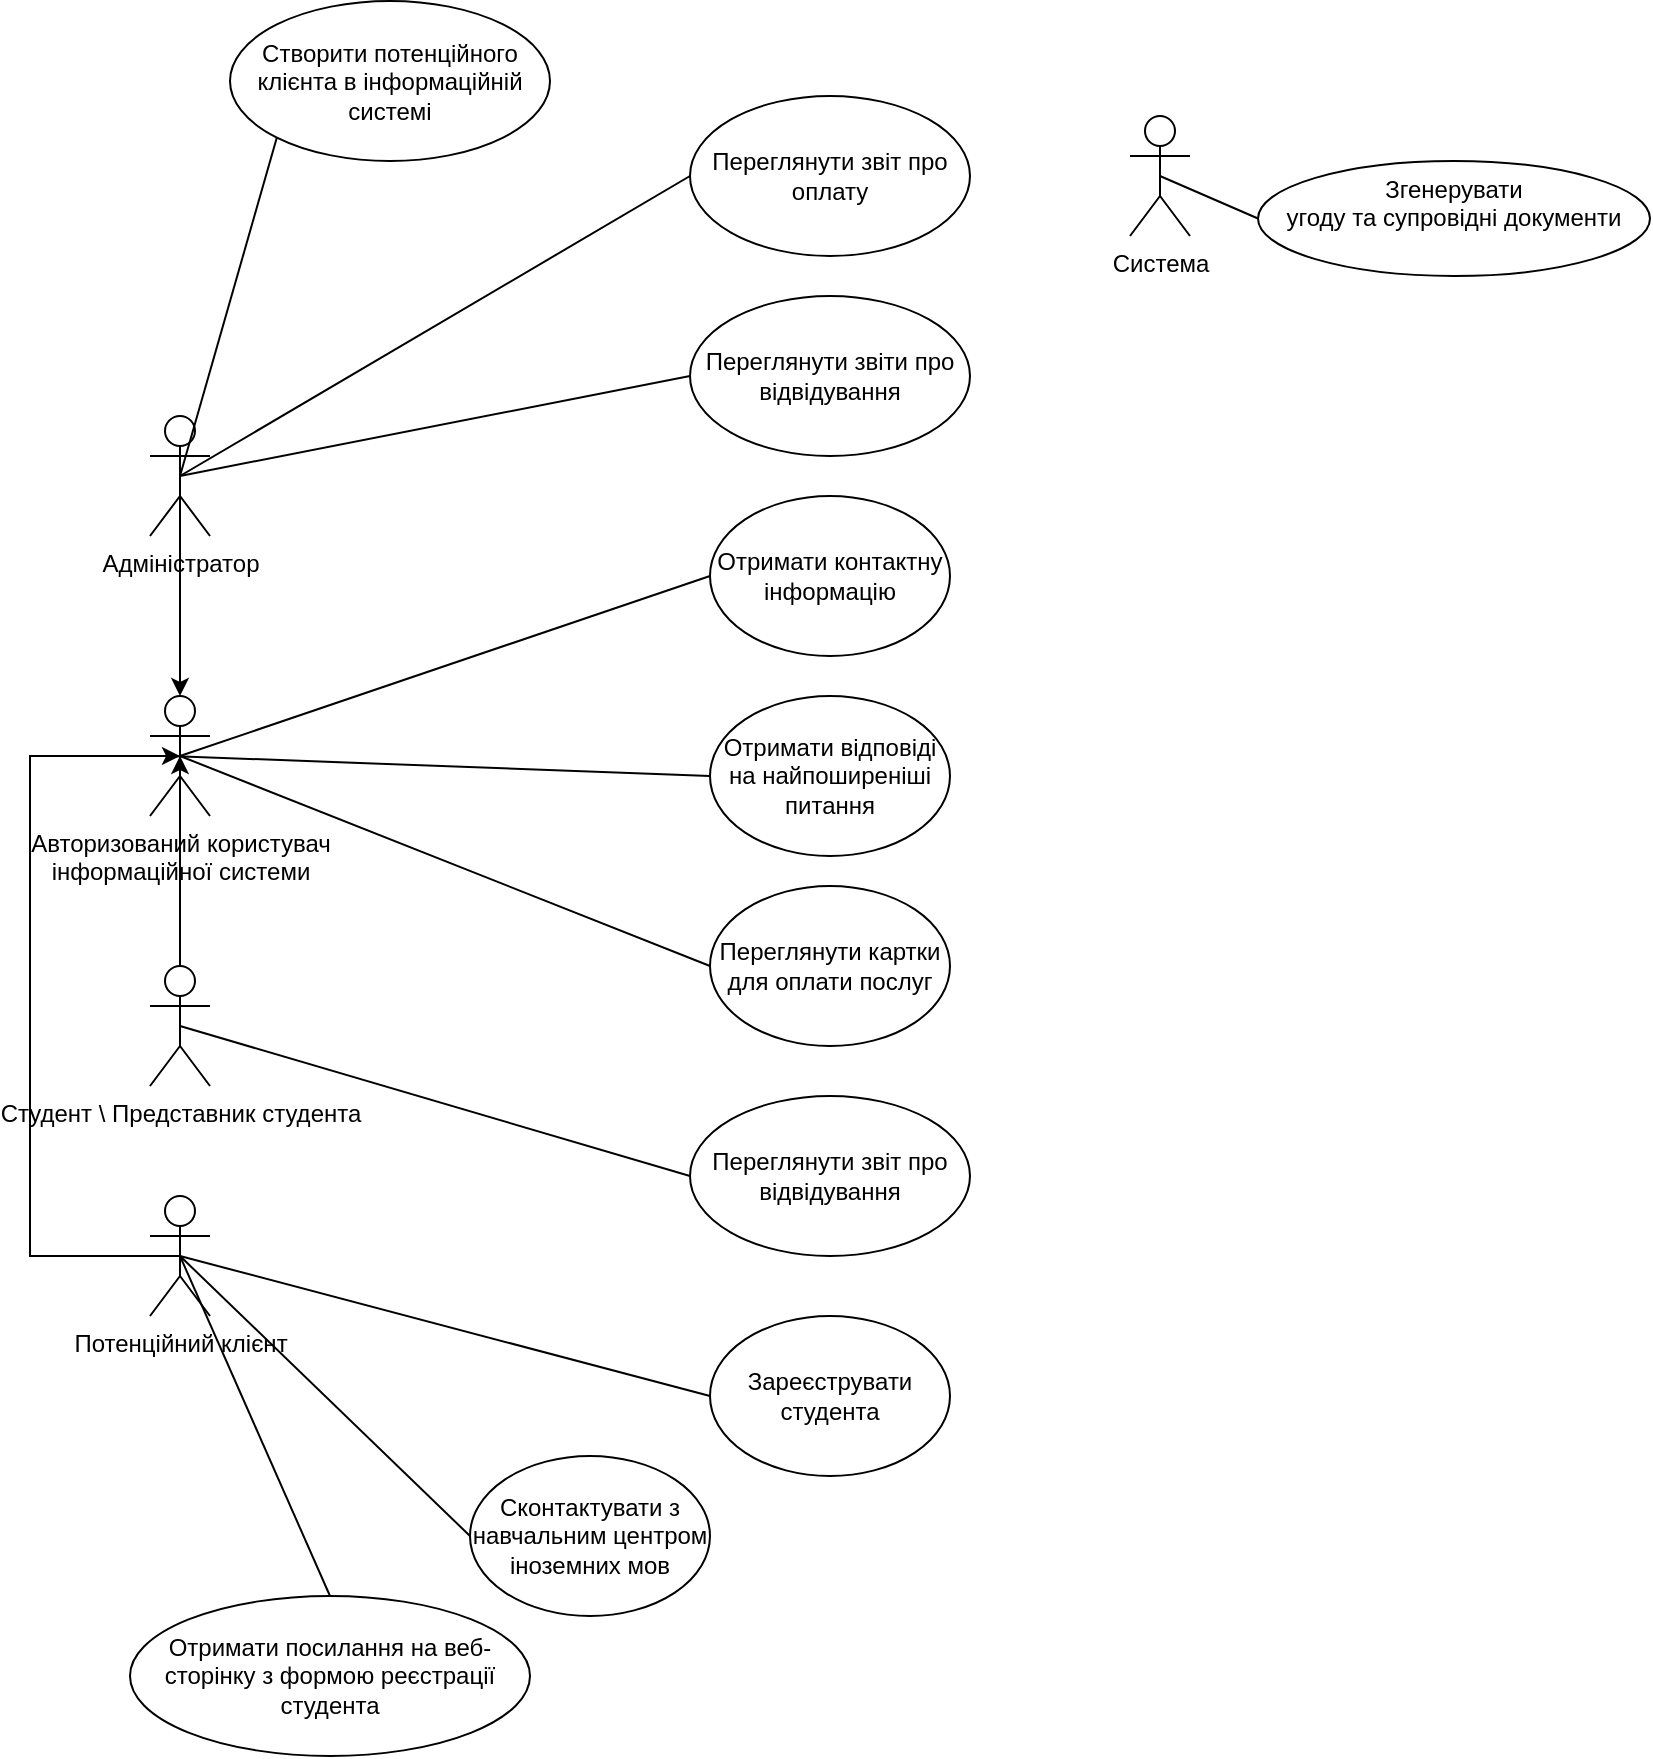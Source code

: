 <mxfile version="20.4.0" type="device"><diagram name="Page-1" id="58cdce13-f638-feb5-8d6f-7d28b1aa9fa0"><mxGraphModel dx="1384" dy="1622" grid="1" gridSize="10" guides="1" tooltips="1" connect="1" arrows="1" fold="1" page="1" pageScale="1" pageWidth="1100" pageHeight="850" background="none" math="0" shadow="0"><root><mxCell id="0"/><mxCell id="1" parent="0"/><mxCell id="U2XdZNHhpzZ6TZFyOFyk-19" value="" style="edgeStyle=orthogonalEdgeStyle;rounded=0;orthogonalLoop=1;jettySize=auto;html=1;entryX=0.5;entryY=0.5;entryDx=0;entryDy=0;entryPerimeter=0;" parent="1" source="uVa8qCgbZjIWmrl4WFtc-1" target="U2XdZNHhpzZ6TZFyOFyk-18" edge="1"><mxGeometry relative="1" as="geometry"/></mxCell><mxCell id="uVa8qCgbZjIWmrl4WFtc-1" value="Студент \ Представник студента" style="shape=umlActor;verticalLabelPosition=bottom;verticalAlign=top;html=1;outlineConnect=0;" parent="1" vertex="1"><mxGeometry x="230" y="425" width="30" height="60" as="geometry"/></mxCell><mxCell id="U2XdZNHhpzZ6TZFyOFyk-20" value="" style="edgeStyle=orthogonalEdgeStyle;rounded=0;orthogonalLoop=1;jettySize=auto;html=1;exitX=0.5;exitY=0.5;exitDx=0;exitDy=0;exitPerimeter=0;" parent="1" source="U2XdZNHhpzZ6TZFyOFyk-6" target="U2XdZNHhpzZ6TZFyOFyk-18" edge="1"><mxGeometry relative="1" as="geometry"/></mxCell><mxCell id="U2XdZNHhpzZ6TZFyOFyk-6" value="Адміністратор" style="shape=umlActor;verticalLabelPosition=bottom;verticalAlign=top;html=1;outlineConnect=0;" parent="1" vertex="1"><mxGeometry x="230" y="150" width="30" height="60" as="geometry"/></mxCell><mxCell id="U2XdZNHhpzZ6TZFyOFyk-7" value="Переглянути звіт про відвідування" style="ellipse;whiteSpace=wrap;html=1;" parent="1" vertex="1"><mxGeometry x="500" y="490" width="140" height="80" as="geometry"/></mxCell><mxCell id="U2XdZNHhpzZ6TZFyOFyk-10" value="" style="endArrow=none;html=1;rounded=0;exitX=0.5;exitY=0.5;exitDx=0;exitDy=0;exitPerimeter=0;entryX=0;entryY=0.5;entryDx=0;entryDy=0;" parent="1" source="uVa8qCgbZjIWmrl4WFtc-1" target="U2XdZNHhpzZ6TZFyOFyk-7" edge="1"><mxGeometry width="50" height="50" relative="1" as="geometry"><mxPoint x="270" y="400" as="sourcePoint"/><mxPoint x="320" y="350" as="targetPoint"/></mxGeometry></mxCell><mxCell id="U2XdZNHhpzZ6TZFyOFyk-11" value="Переглянути картки для оплати послуг" style="ellipse;whiteSpace=wrap;html=1;" parent="1" vertex="1"><mxGeometry x="510" y="385" width="120" height="80" as="geometry"/></mxCell><mxCell id="U2XdZNHhpzZ6TZFyOFyk-12" value="Отримати відповіді на найпоширеніші питання" style="ellipse;whiteSpace=wrap;html=1;" parent="1" vertex="1"><mxGeometry x="510" y="290" width="120" height="80" as="geometry"/></mxCell><mxCell id="U2XdZNHhpzZ6TZFyOFyk-13" value="Отримати контактну інформацію" style="ellipse;whiteSpace=wrap;html=1;" parent="1" vertex="1"><mxGeometry x="510" y="190" width="120" height="80" as="geometry"/></mxCell><mxCell id="U2XdZNHhpzZ6TZFyOFyk-14" value="Переглянути звіти про відвідування" style="ellipse;whiteSpace=wrap;html=1;" parent="1" vertex="1"><mxGeometry x="500" y="90" width="140" height="80" as="geometry"/></mxCell><mxCell id="U2XdZNHhpzZ6TZFyOFyk-16" value="" style="endArrow=none;html=1;rounded=0;entryX=0;entryY=0.5;entryDx=0;entryDy=0;exitX=0.5;exitY=0.5;exitDx=0;exitDy=0;exitPerimeter=0;" parent="1" source="U2XdZNHhpzZ6TZFyOFyk-6" target="U2XdZNHhpzZ6TZFyOFyk-14" edge="1"><mxGeometry width="50" height="50" relative="1" as="geometry"><mxPoint x="500" y="360" as="sourcePoint"/><mxPoint x="550" y="310" as="targetPoint"/></mxGeometry></mxCell><mxCell id="U2XdZNHhpzZ6TZFyOFyk-18" value="Авторизований користувач&lt;br&gt;інформаційної системи" style="shape=umlActor;verticalLabelPosition=bottom;verticalAlign=top;html=1;outlineConnect=0;" parent="1" vertex="1"><mxGeometry x="230" y="290" width="30" height="60" as="geometry"/></mxCell><mxCell id="U2XdZNHhpzZ6TZFyOFyk-21" value="" style="endArrow=none;html=1;rounded=0;entryX=0;entryY=0.5;entryDx=0;entryDy=0;exitX=0.5;exitY=0.5;exitDx=0;exitDy=0;exitPerimeter=0;" parent="1" source="U2XdZNHhpzZ6TZFyOFyk-18" target="U2XdZNHhpzZ6TZFyOFyk-13" edge="1"><mxGeometry width="50" height="50" relative="1" as="geometry"><mxPoint x="500" y="360" as="sourcePoint"/><mxPoint x="550" y="310" as="targetPoint"/></mxGeometry></mxCell><mxCell id="U2XdZNHhpzZ6TZFyOFyk-22" value="" style="endArrow=none;html=1;rounded=0;entryX=0;entryY=0.5;entryDx=0;entryDy=0;" parent="1" target="U2XdZNHhpzZ6TZFyOFyk-12" edge="1"><mxGeometry width="50" height="50" relative="1" as="geometry"><mxPoint x="240" y="320" as="sourcePoint"/><mxPoint x="520.0" y="240" as="targetPoint"/></mxGeometry></mxCell><mxCell id="U2XdZNHhpzZ6TZFyOFyk-24" value="" style="endArrow=none;html=1;rounded=0;entryX=0;entryY=0.5;entryDx=0;entryDy=0;exitX=0.5;exitY=0.5;exitDx=0;exitDy=0;exitPerimeter=0;" parent="1" source="U2XdZNHhpzZ6TZFyOFyk-18" target="U2XdZNHhpzZ6TZFyOFyk-11" edge="1"><mxGeometry width="50" height="50" relative="1" as="geometry"><mxPoint x="250" y="330" as="sourcePoint"/><mxPoint x="520.0" y="340" as="targetPoint"/></mxGeometry></mxCell><mxCell id="U2XdZNHhpzZ6TZFyOFyk-26" style="edgeStyle=orthogonalEdgeStyle;rounded=0;orthogonalLoop=1;jettySize=auto;html=1;exitX=0.5;exitY=0.5;exitDx=0;exitDy=0;exitPerimeter=0;entryX=0.5;entryY=0.5;entryDx=0;entryDy=0;entryPerimeter=0;" parent="1" source="U2XdZNHhpzZ6TZFyOFyk-25" target="U2XdZNHhpzZ6TZFyOFyk-18" edge="1"><mxGeometry relative="1" as="geometry"><mxPoint x="140" y="330" as="targetPoint"/><Array as="points"><mxPoint x="170" y="570"/><mxPoint x="170" y="320"/></Array></mxGeometry></mxCell><mxCell id="U2XdZNHhpzZ6TZFyOFyk-25" value="Потенційний клієнт" style="shape=umlActor;verticalLabelPosition=bottom;verticalAlign=top;html=1;outlineConnect=0;" parent="1" vertex="1"><mxGeometry x="230" y="540" width="30" height="60" as="geometry"/></mxCell><mxCell id="U2XdZNHhpzZ6TZFyOFyk-27" value="Зареєструвати&lt;br&gt;студента" style="ellipse;whiteSpace=wrap;html=1;" parent="1" vertex="1"><mxGeometry x="510" y="600" width="120" height="80" as="geometry"/></mxCell><mxCell id="U2XdZNHhpzZ6TZFyOFyk-28" value="" style="endArrow=none;html=1;rounded=0;entryX=0;entryY=0.5;entryDx=0;entryDy=0;exitX=0.5;exitY=0.5;exitDx=0;exitDy=0;exitPerimeter=0;" parent="1" source="U2XdZNHhpzZ6TZFyOFyk-25" target="U2XdZNHhpzZ6TZFyOFyk-27" edge="1"><mxGeometry width="50" height="50" relative="1" as="geometry"><mxPoint x="420" y="460" as="sourcePoint"/><mxPoint x="470" y="410" as="targetPoint"/></mxGeometry></mxCell><mxCell id="U2XdZNHhpzZ6TZFyOFyk-29" value="Переглянути звіт про оплату" style="ellipse;whiteSpace=wrap;html=1;" parent="1" vertex="1"><mxGeometry x="500" y="-10" width="140" height="80" as="geometry"/></mxCell><mxCell id="U2XdZNHhpzZ6TZFyOFyk-30" value="" style="endArrow=none;html=1;rounded=0;exitX=0.5;exitY=0.5;exitDx=0;exitDy=0;exitPerimeter=0;entryX=0;entryY=0.5;entryDx=0;entryDy=0;" parent="1" source="U2XdZNHhpzZ6TZFyOFyk-6" target="U2XdZNHhpzZ6TZFyOFyk-29" edge="1"><mxGeometry width="50" height="50" relative="1" as="geometry"><mxPoint x="360" y="280" as="sourcePoint"/><mxPoint x="410" y="230" as="targetPoint"/></mxGeometry></mxCell><mxCell id="U2XdZNHhpzZ6TZFyOFyk-31" value="Система" style="shape=umlActor;verticalLabelPosition=bottom;verticalAlign=top;html=1;outlineConnect=0;" parent="1" vertex="1"><mxGeometry x="720" width="30" height="60" as="geometry"/></mxCell><mxCell id="U2XdZNHhpzZ6TZFyOFyk-35" value="Згенерувати&lt;br&gt;угоду та супровідні документи" style="ellipse;whiteSpace=wrap;html=1;verticalAlign=top;" parent="1" vertex="1"><mxGeometry x="784" y="22.5" width="196" height="57.5" as="geometry"/></mxCell><mxCell id="U2XdZNHhpzZ6TZFyOFyk-36" value="" style="endArrow=none;html=1;rounded=0;exitX=0.5;exitY=0.5;exitDx=0;exitDy=0;exitPerimeter=0;entryX=0;entryY=0.5;entryDx=0;entryDy=0;" parent="1" source="U2XdZNHhpzZ6TZFyOFyk-31" target="U2XdZNHhpzZ6TZFyOFyk-35" edge="1"><mxGeometry width="50" height="50" relative="1" as="geometry"><mxPoint x="745" y="40" as="sourcePoint"/><mxPoint x="795" y="40" as="targetPoint"/></mxGeometry></mxCell><mxCell id="kDVy9PljYSka6YJBpbCr-1" value="Створити потенційного клієнта в інформаційній системі" style="ellipse;whiteSpace=wrap;html=1;" vertex="1" parent="1"><mxGeometry x="270" y="-57.5" width="160" height="80" as="geometry"/></mxCell><mxCell id="kDVy9PljYSka6YJBpbCr-2" value="" style="endArrow=none;html=1;rounded=0;entryX=0;entryY=1;entryDx=0;entryDy=0;exitX=0.5;exitY=0.5;exitDx=0;exitDy=0;exitPerimeter=0;" edge="1" parent="1" source="U2XdZNHhpzZ6TZFyOFyk-6" target="kDVy9PljYSka6YJBpbCr-1"><mxGeometry width="50" height="50" relative="1" as="geometry"><mxPoint x="530" y="120" as="sourcePoint"/><mxPoint x="580" y="70" as="targetPoint"/></mxGeometry></mxCell><mxCell id="kDVy9PljYSka6YJBpbCr-3" value="Сконтактувати з навчальним центром іноземних мов" style="ellipse;whiteSpace=wrap;html=1;" vertex="1" parent="1"><mxGeometry x="390" y="670" width="120" height="80" as="geometry"/></mxCell><mxCell id="kDVy9PljYSka6YJBpbCr-4" value="" style="endArrow=none;html=1;rounded=0;exitX=0.5;exitY=0.5;exitDx=0;exitDy=0;exitPerimeter=0;entryX=0;entryY=0.5;entryDx=0;entryDy=0;" edge="1" parent="1" source="U2XdZNHhpzZ6TZFyOFyk-25" target="kDVy9PljYSka6YJBpbCr-3"><mxGeometry width="50" height="50" relative="1" as="geometry"><mxPoint x="530" y="500" as="sourcePoint"/><mxPoint x="580" y="450" as="targetPoint"/></mxGeometry></mxCell><mxCell id="kDVy9PljYSka6YJBpbCr-5" value="Отримати посилання на веб-сторінку з формою реєстрації студента" style="ellipse;whiteSpace=wrap;html=1;" vertex="1" parent="1"><mxGeometry x="220" y="740" width="200" height="80" as="geometry"/></mxCell><mxCell id="kDVy9PljYSka6YJBpbCr-6" value="" style="endArrow=none;html=1;rounded=0;exitX=0.5;exitY=0.5;exitDx=0;exitDy=0;exitPerimeter=0;entryX=0.5;entryY=0;entryDx=0;entryDy=0;" edge="1" parent="1" source="U2XdZNHhpzZ6TZFyOFyk-25" target="kDVy9PljYSka6YJBpbCr-5"><mxGeometry width="50" height="50" relative="1" as="geometry"><mxPoint x="530" y="570" as="sourcePoint"/><mxPoint x="580" y="520" as="targetPoint"/></mxGeometry></mxCell></root></mxGraphModel></diagram></mxfile>